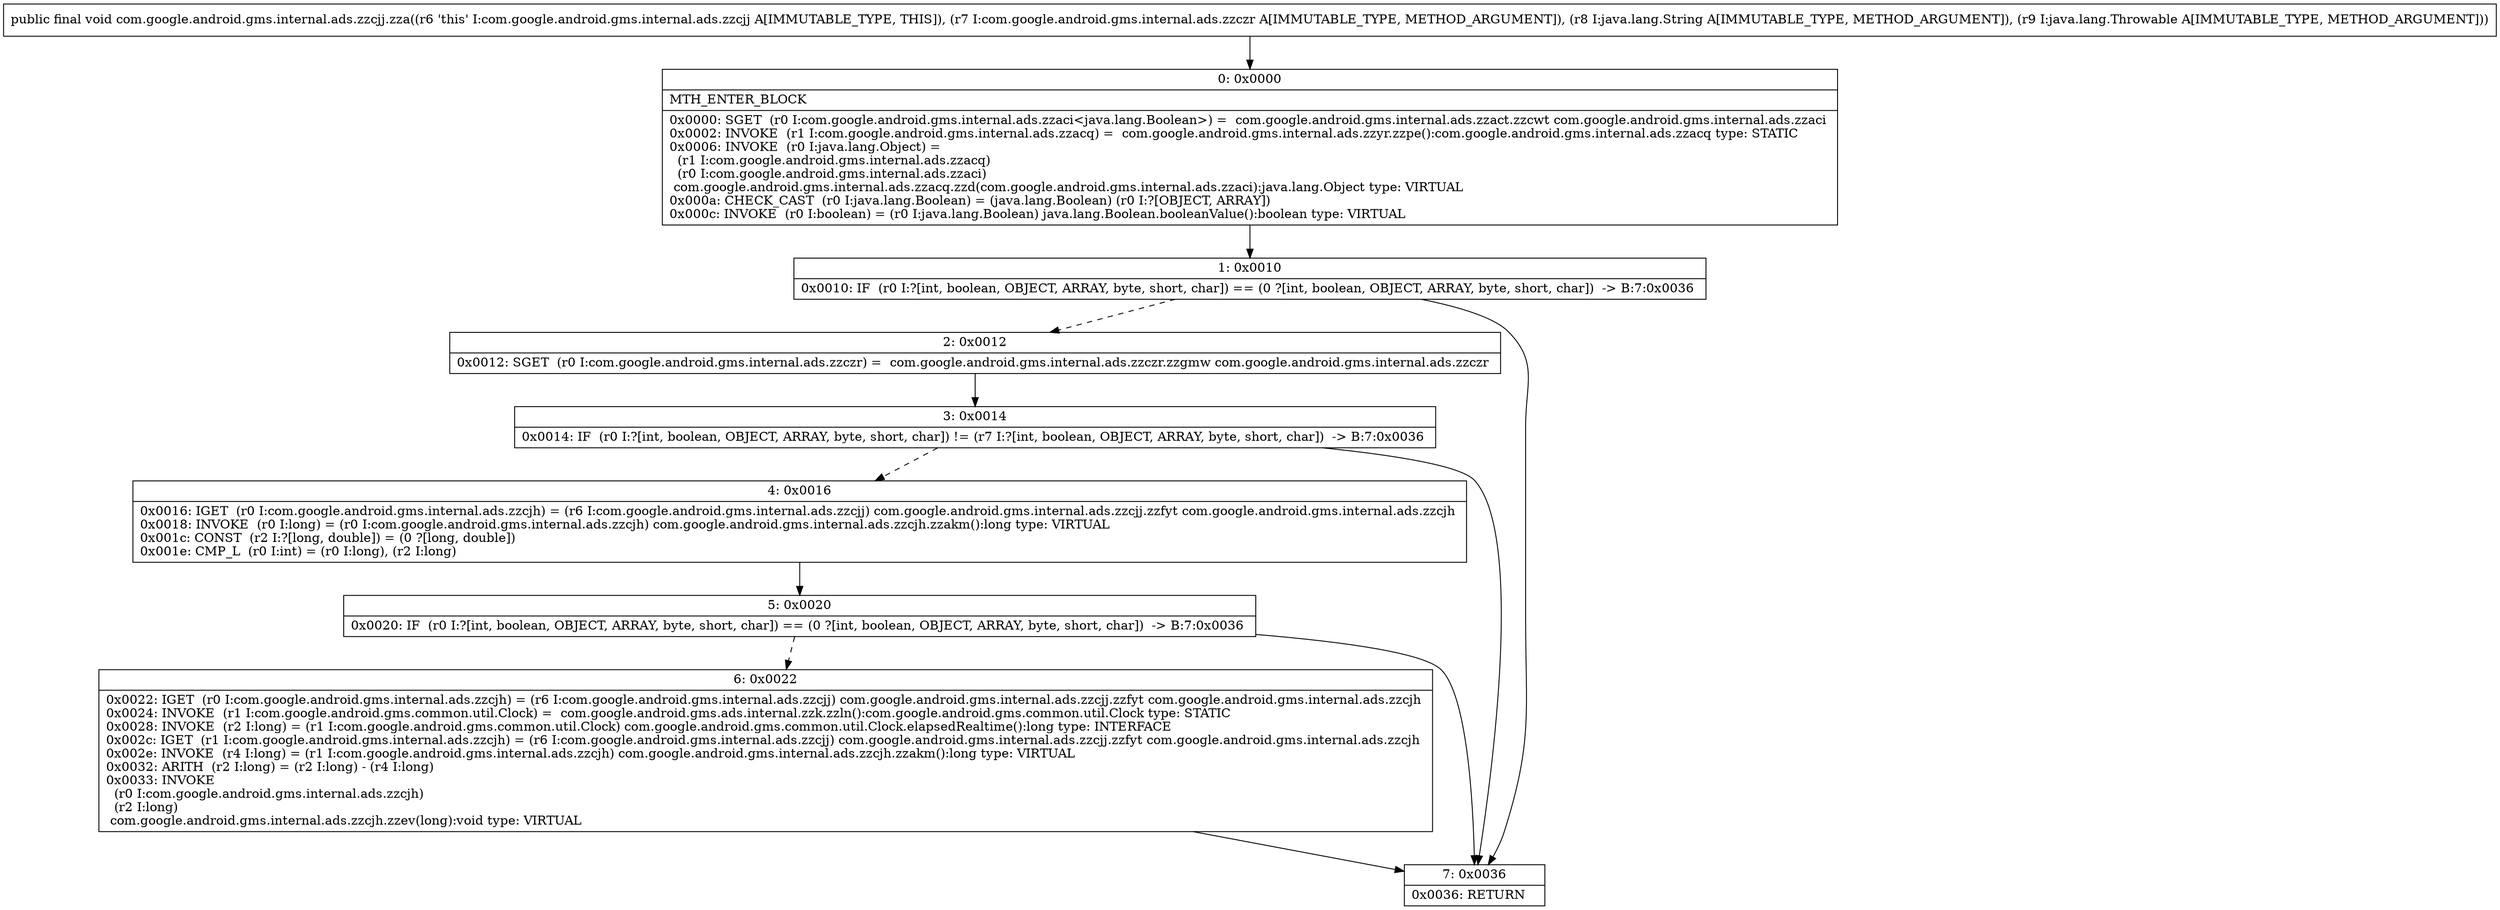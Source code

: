 digraph "CFG forcom.google.android.gms.internal.ads.zzcjj.zza(Lcom\/google\/android\/gms\/internal\/ads\/zzczr;Ljava\/lang\/String;Ljava\/lang\/Throwable;)V" {
Node_0 [shape=record,label="{0\:\ 0x0000|MTH_ENTER_BLOCK\l|0x0000: SGET  (r0 I:com.google.android.gms.internal.ads.zzaci\<java.lang.Boolean\>) =  com.google.android.gms.internal.ads.zzact.zzcwt com.google.android.gms.internal.ads.zzaci \l0x0002: INVOKE  (r1 I:com.google.android.gms.internal.ads.zzacq) =  com.google.android.gms.internal.ads.zzyr.zzpe():com.google.android.gms.internal.ads.zzacq type: STATIC \l0x0006: INVOKE  (r0 I:java.lang.Object) = \l  (r1 I:com.google.android.gms.internal.ads.zzacq)\l  (r0 I:com.google.android.gms.internal.ads.zzaci)\l com.google.android.gms.internal.ads.zzacq.zzd(com.google.android.gms.internal.ads.zzaci):java.lang.Object type: VIRTUAL \l0x000a: CHECK_CAST  (r0 I:java.lang.Boolean) = (java.lang.Boolean) (r0 I:?[OBJECT, ARRAY]) \l0x000c: INVOKE  (r0 I:boolean) = (r0 I:java.lang.Boolean) java.lang.Boolean.booleanValue():boolean type: VIRTUAL \l}"];
Node_1 [shape=record,label="{1\:\ 0x0010|0x0010: IF  (r0 I:?[int, boolean, OBJECT, ARRAY, byte, short, char]) == (0 ?[int, boolean, OBJECT, ARRAY, byte, short, char])  \-\> B:7:0x0036 \l}"];
Node_2 [shape=record,label="{2\:\ 0x0012|0x0012: SGET  (r0 I:com.google.android.gms.internal.ads.zzczr) =  com.google.android.gms.internal.ads.zzczr.zzgmw com.google.android.gms.internal.ads.zzczr \l}"];
Node_3 [shape=record,label="{3\:\ 0x0014|0x0014: IF  (r0 I:?[int, boolean, OBJECT, ARRAY, byte, short, char]) != (r7 I:?[int, boolean, OBJECT, ARRAY, byte, short, char])  \-\> B:7:0x0036 \l}"];
Node_4 [shape=record,label="{4\:\ 0x0016|0x0016: IGET  (r0 I:com.google.android.gms.internal.ads.zzcjh) = (r6 I:com.google.android.gms.internal.ads.zzcjj) com.google.android.gms.internal.ads.zzcjj.zzfyt com.google.android.gms.internal.ads.zzcjh \l0x0018: INVOKE  (r0 I:long) = (r0 I:com.google.android.gms.internal.ads.zzcjh) com.google.android.gms.internal.ads.zzcjh.zzakm():long type: VIRTUAL \l0x001c: CONST  (r2 I:?[long, double]) = (0 ?[long, double]) \l0x001e: CMP_L  (r0 I:int) = (r0 I:long), (r2 I:long) \l}"];
Node_5 [shape=record,label="{5\:\ 0x0020|0x0020: IF  (r0 I:?[int, boolean, OBJECT, ARRAY, byte, short, char]) == (0 ?[int, boolean, OBJECT, ARRAY, byte, short, char])  \-\> B:7:0x0036 \l}"];
Node_6 [shape=record,label="{6\:\ 0x0022|0x0022: IGET  (r0 I:com.google.android.gms.internal.ads.zzcjh) = (r6 I:com.google.android.gms.internal.ads.zzcjj) com.google.android.gms.internal.ads.zzcjj.zzfyt com.google.android.gms.internal.ads.zzcjh \l0x0024: INVOKE  (r1 I:com.google.android.gms.common.util.Clock) =  com.google.android.gms.ads.internal.zzk.zzln():com.google.android.gms.common.util.Clock type: STATIC \l0x0028: INVOKE  (r2 I:long) = (r1 I:com.google.android.gms.common.util.Clock) com.google.android.gms.common.util.Clock.elapsedRealtime():long type: INTERFACE \l0x002c: IGET  (r1 I:com.google.android.gms.internal.ads.zzcjh) = (r6 I:com.google.android.gms.internal.ads.zzcjj) com.google.android.gms.internal.ads.zzcjj.zzfyt com.google.android.gms.internal.ads.zzcjh \l0x002e: INVOKE  (r4 I:long) = (r1 I:com.google.android.gms.internal.ads.zzcjh) com.google.android.gms.internal.ads.zzcjh.zzakm():long type: VIRTUAL \l0x0032: ARITH  (r2 I:long) = (r2 I:long) \- (r4 I:long) \l0x0033: INVOKE  \l  (r0 I:com.google.android.gms.internal.ads.zzcjh)\l  (r2 I:long)\l com.google.android.gms.internal.ads.zzcjh.zzev(long):void type: VIRTUAL \l}"];
Node_7 [shape=record,label="{7\:\ 0x0036|0x0036: RETURN   \l}"];
MethodNode[shape=record,label="{public final void com.google.android.gms.internal.ads.zzcjj.zza((r6 'this' I:com.google.android.gms.internal.ads.zzcjj A[IMMUTABLE_TYPE, THIS]), (r7 I:com.google.android.gms.internal.ads.zzczr A[IMMUTABLE_TYPE, METHOD_ARGUMENT]), (r8 I:java.lang.String A[IMMUTABLE_TYPE, METHOD_ARGUMENT]), (r9 I:java.lang.Throwable A[IMMUTABLE_TYPE, METHOD_ARGUMENT])) }"];
MethodNode -> Node_0;
Node_0 -> Node_1;
Node_1 -> Node_2[style=dashed];
Node_1 -> Node_7;
Node_2 -> Node_3;
Node_3 -> Node_4[style=dashed];
Node_3 -> Node_7;
Node_4 -> Node_5;
Node_5 -> Node_6[style=dashed];
Node_5 -> Node_7;
Node_6 -> Node_7;
}

